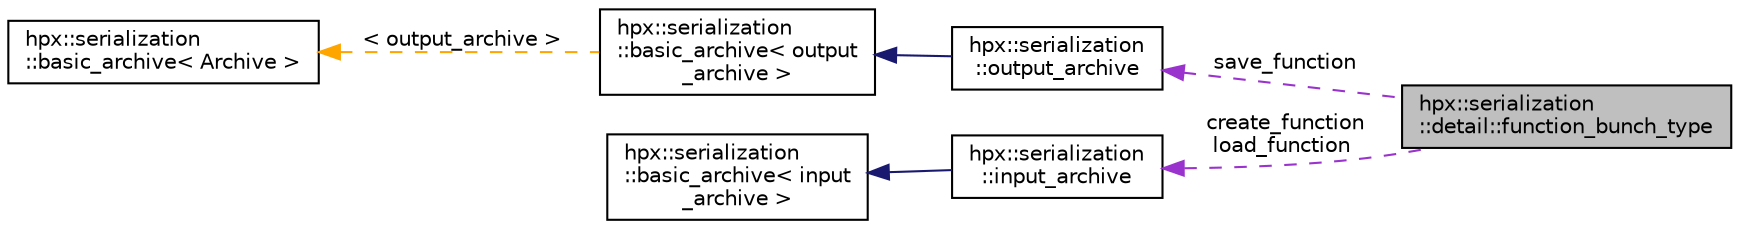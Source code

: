 digraph "hpx::serialization::detail::function_bunch_type"
{
  edge [fontname="Helvetica",fontsize="10",labelfontname="Helvetica",labelfontsize="10"];
  node [fontname="Helvetica",fontsize="10",shape=record];
  rankdir="LR";
  Node1 [label="hpx::serialization\l::detail::function_bunch_type",height=0.2,width=0.4,color="black", fillcolor="grey75", style="filled", fontcolor="black"];
  Node2 -> Node1 [dir="back",color="darkorchid3",fontsize="10",style="dashed",label=" save_function" ,fontname="Helvetica"];
  Node2 [label="hpx::serialization\l::output_archive",height=0.2,width=0.4,color="black", fillcolor="white", style="filled",URL="$d4/d01/structhpx_1_1serialization_1_1output__archive.html"];
  Node3 -> Node2 [dir="back",color="midnightblue",fontsize="10",style="solid",fontname="Helvetica"];
  Node3 [label="hpx::serialization\l::basic_archive\< output\l_archive \>",height=0.2,width=0.4,color="black", fillcolor="white", style="filled",URL="$dc/d15/structhpx_1_1serialization_1_1basic__archive.html"];
  Node4 -> Node3 [dir="back",color="orange",fontsize="10",style="dashed",label=" \< output_archive \>" ,fontname="Helvetica"];
  Node4 [label="hpx::serialization\l::basic_archive\< Archive \>",height=0.2,width=0.4,color="black", fillcolor="white", style="filled",URL="$dc/d15/structhpx_1_1serialization_1_1basic__archive.html"];
  Node5 -> Node1 [dir="back",color="darkorchid3",fontsize="10",style="dashed",label=" create_function\nload_function" ,fontname="Helvetica"];
  Node5 [label="hpx::serialization\l::input_archive",height=0.2,width=0.4,color="black", fillcolor="white", style="filled",URL="$dc/d5c/structhpx_1_1serialization_1_1input__archive.html"];
  Node6 -> Node5 [dir="back",color="midnightblue",fontsize="10",style="solid",fontname="Helvetica"];
  Node6 [label="hpx::serialization\l::basic_archive\< input\l_archive \>",height=0.2,width=0.4,color="black", fillcolor="white", style="filled",URL="$dc/d15/structhpx_1_1serialization_1_1basic__archive.html"];
}
